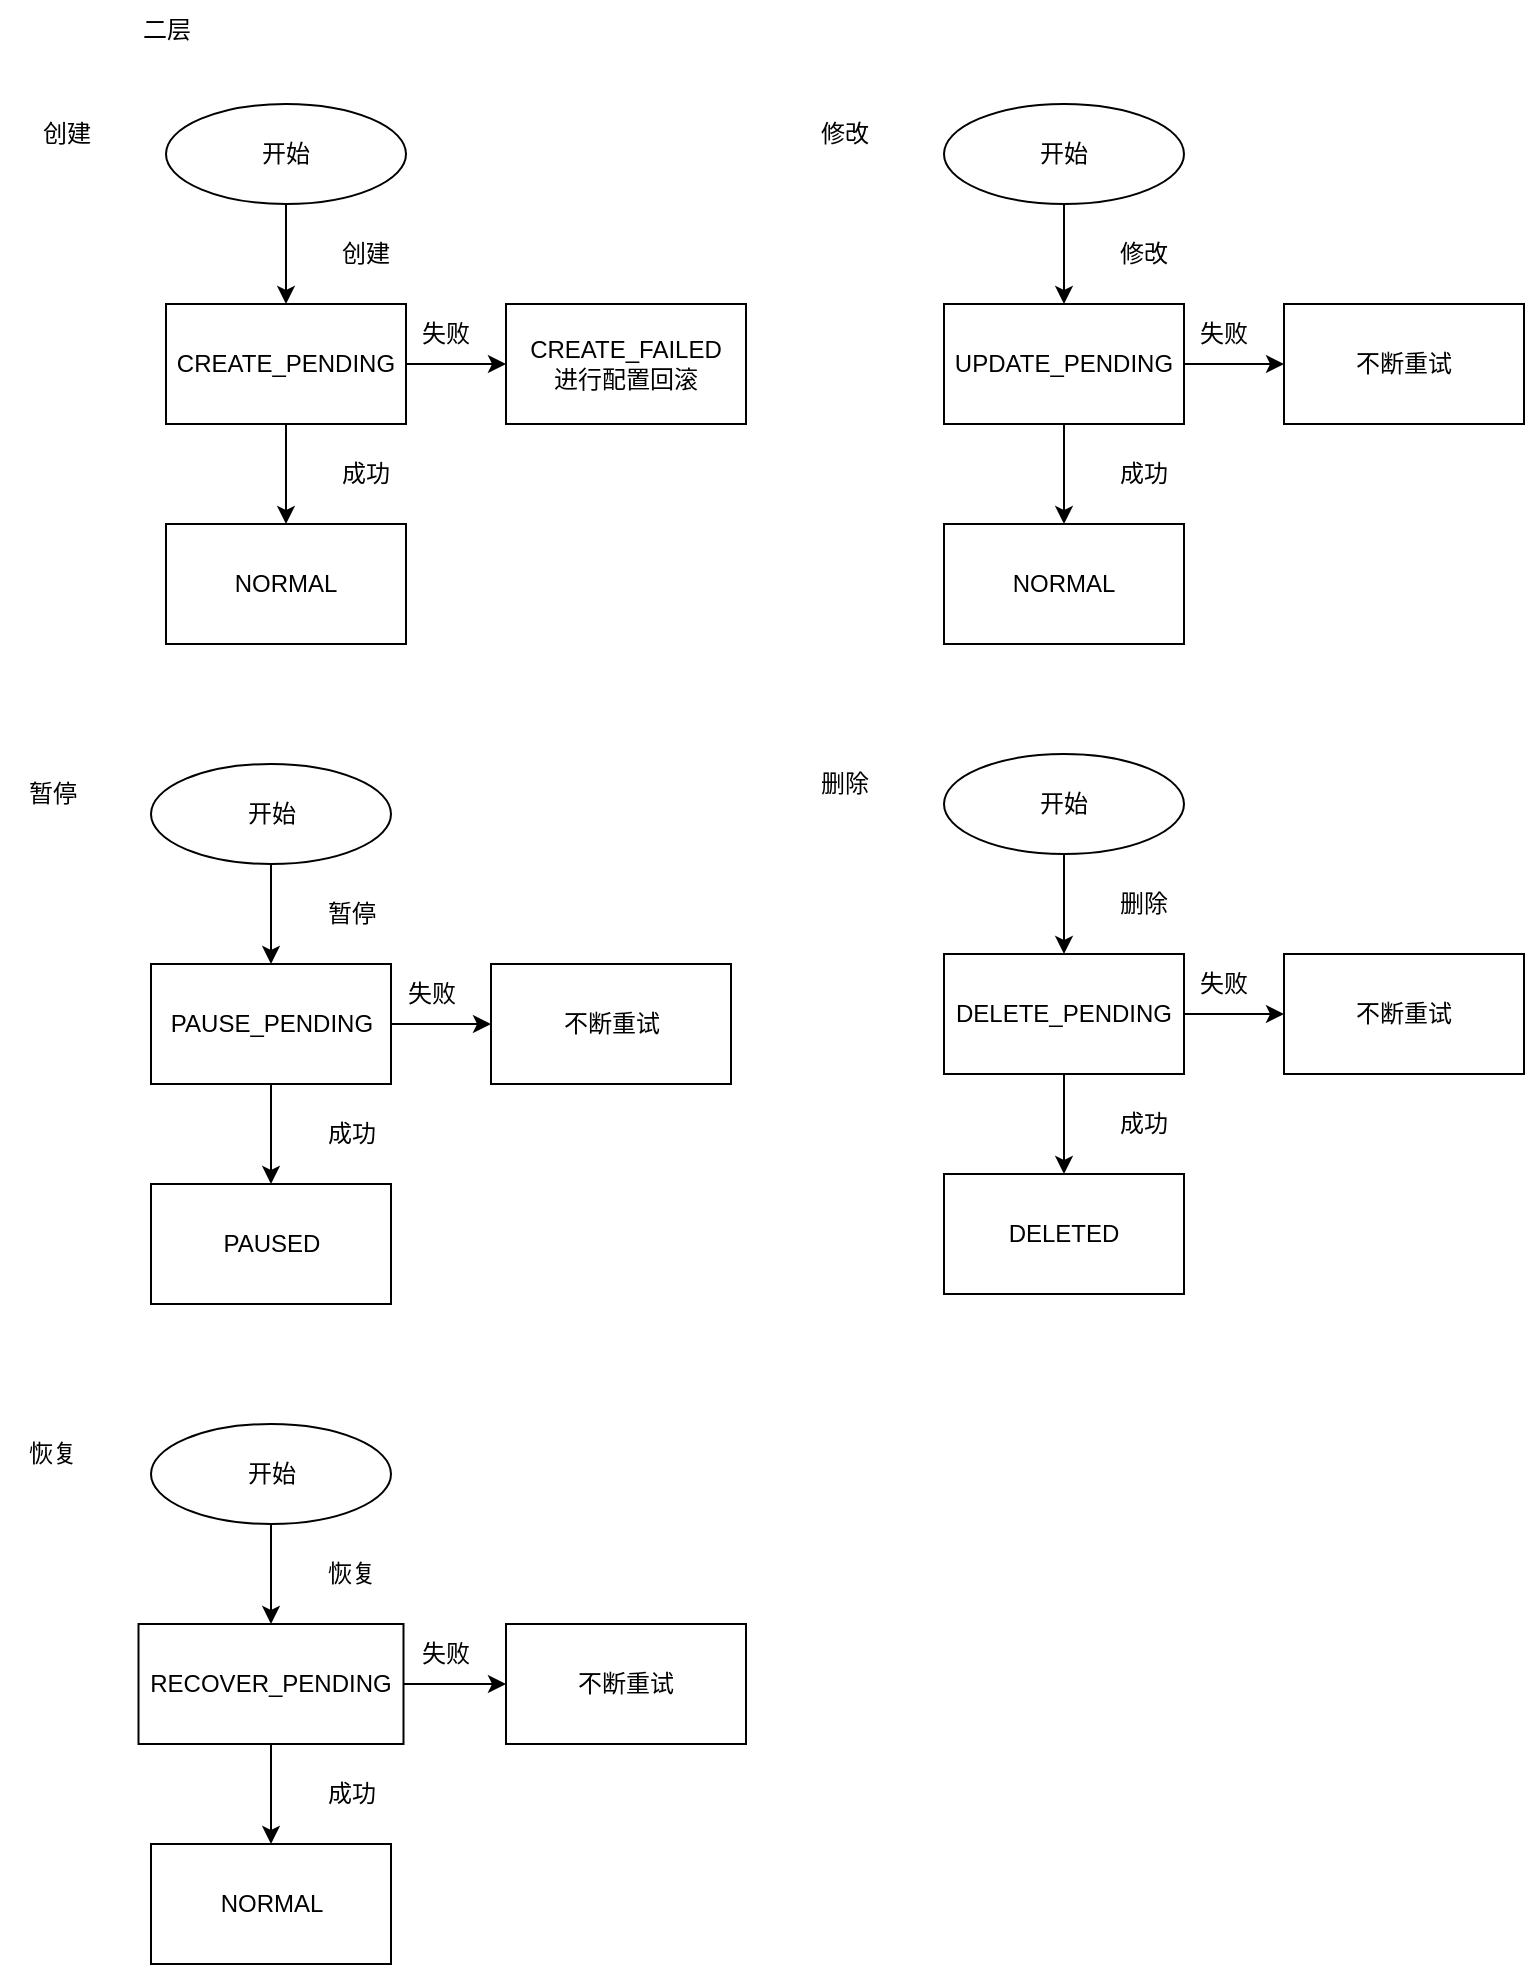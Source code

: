 <mxfile version="21.5.2" type="github">
  <diagram name="Page-1" id="1o-rZqY8yZ8scTz8J_77">
    <mxGraphModel dx="1194" dy="525" grid="1" gridSize="10" guides="1" tooltips="1" connect="1" arrows="1" fold="1" page="1" pageScale="1" pageWidth="827" pageHeight="1169" math="0" shadow="0">
      <root>
        <mxCell id="0" />
        <mxCell id="1" parent="0" />
        <mxCell id="r2xh9OsiHyZNfZ7-bNdu-5" style="edgeStyle=orthogonalEdgeStyle;rounded=0;orthogonalLoop=1;jettySize=auto;html=1;exitX=0.5;exitY=1;exitDx=0;exitDy=0;entryX=0.5;entryY=0;entryDx=0;entryDy=0;" edge="1" parent="1" source="r2xh9OsiHyZNfZ7-bNdu-1" target="r2xh9OsiHyZNfZ7-bNdu-4">
          <mxGeometry relative="1" as="geometry" />
        </mxCell>
        <mxCell id="r2xh9OsiHyZNfZ7-bNdu-1" value="开始" style="ellipse;whiteSpace=wrap;html=1;" vertex="1" parent="1">
          <mxGeometry x="100" y="60" width="120" height="50" as="geometry" />
        </mxCell>
        <mxCell id="r2xh9OsiHyZNfZ7-bNdu-3" value="二层" style="text;html=1;align=center;verticalAlign=middle;resizable=0;points=[];autosize=1;strokeColor=none;fillColor=none;" vertex="1" parent="1">
          <mxGeometry x="75" y="8" width="50" height="30" as="geometry" />
        </mxCell>
        <mxCell id="r2xh9OsiHyZNfZ7-bNdu-8" style="edgeStyle=orthogonalEdgeStyle;rounded=0;orthogonalLoop=1;jettySize=auto;html=1;exitX=1;exitY=0.5;exitDx=0;exitDy=0;entryX=0;entryY=0.5;entryDx=0;entryDy=0;" edge="1" parent="1" source="r2xh9OsiHyZNfZ7-bNdu-4" target="r2xh9OsiHyZNfZ7-bNdu-7">
          <mxGeometry relative="1" as="geometry" />
        </mxCell>
        <mxCell id="r2xh9OsiHyZNfZ7-bNdu-11" style="edgeStyle=orthogonalEdgeStyle;rounded=0;orthogonalLoop=1;jettySize=auto;html=1;exitX=0.5;exitY=1;exitDx=0;exitDy=0;entryX=0.5;entryY=0;entryDx=0;entryDy=0;" edge="1" parent="1" source="r2xh9OsiHyZNfZ7-bNdu-4" target="r2xh9OsiHyZNfZ7-bNdu-10">
          <mxGeometry relative="1" as="geometry" />
        </mxCell>
        <mxCell id="r2xh9OsiHyZNfZ7-bNdu-4" value="CREATE_PENDING" style="rounded=0;whiteSpace=wrap;html=1;" vertex="1" parent="1">
          <mxGeometry x="100" y="160" width="120" height="60" as="geometry" />
        </mxCell>
        <mxCell id="r2xh9OsiHyZNfZ7-bNdu-6" value="创建" style="text;strokeColor=none;align=center;fillColor=none;html=1;verticalAlign=middle;whiteSpace=wrap;rounded=0;" vertex="1" parent="1">
          <mxGeometry x="170" y="120" width="60" height="30" as="geometry" />
        </mxCell>
        <mxCell id="r2xh9OsiHyZNfZ7-bNdu-7" value="CREATE_FAILED&lt;br&gt;进行配置回滚" style="rounded=0;whiteSpace=wrap;html=1;" vertex="1" parent="1">
          <mxGeometry x="270" y="160" width="120" height="60" as="geometry" />
        </mxCell>
        <mxCell id="r2xh9OsiHyZNfZ7-bNdu-9" value="失败" style="text;strokeColor=none;align=center;fillColor=none;html=1;verticalAlign=middle;whiteSpace=wrap;rounded=0;" vertex="1" parent="1">
          <mxGeometry x="210" y="160" width="60" height="30" as="geometry" />
        </mxCell>
        <mxCell id="r2xh9OsiHyZNfZ7-bNdu-10" value="NORMAL" style="rounded=0;whiteSpace=wrap;html=1;" vertex="1" parent="1">
          <mxGeometry x="100" y="270" width="120" height="60" as="geometry" />
        </mxCell>
        <mxCell id="r2xh9OsiHyZNfZ7-bNdu-12" value="成功" style="text;strokeColor=none;align=center;fillColor=none;html=1;verticalAlign=middle;whiteSpace=wrap;rounded=0;" vertex="1" parent="1">
          <mxGeometry x="170" y="230" width="60" height="30" as="geometry" />
        </mxCell>
        <mxCell id="r2xh9OsiHyZNfZ7-bNdu-13" value="创建" style="text;html=1;align=center;verticalAlign=middle;resizable=0;points=[];autosize=1;strokeColor=none;fillColor=none;" vertex="1" parent="1">
          <mxGeometry x="25" y="60" width="50" height="30" as="geometry" />
        </mxCell>
        <mxCell id="r2xh9OsiHyZNfZ7-bNdu-14" style="edgeStyle=orthogonalEdgeStyle;rounded=0;orthogonalLoop=1;jettySize=auto;html=1;exitX=0.5;exitY=1;exitDx=0;exitDy=0;entryX=0.5;entryY=0;entryDx=0;entryDy=0;" edge="1" parent="1" source="r2xh9OsiHyZNfZ7-bNdu-15" target="r2xh9OsiHyZNfZ7-bNdu-18">
          <mxGeometry relative="1" as="geometry" />
        </mxCell>
        <mxCell id="r2xh9OsiHyZNfZ7-bNdu-15" value="开始" style="ellipse;whiteSpace=wrap;html=1;" vertex="1" parent="1">
          <mxGeometry x="489" y="60" width="120" height="50" as="geometry" />
        </mxCell>
        <mxCell id="r2xh9OsiHyZNfZ7-bNdu-16" style="edgeStyle=orthogonalEdgeStyle;rounded=0;orthogonalLoop=1;jettySize=auto;html=1;exitX=1;exitY=0.5;exitDx=0;exitDy=0;entryX=0;entryY=0.5;entryDx=0;entryDy=0;" edge="1" parent="1" source="r2xh9OsiHyZNfZ7-bNdu-18" target="r2xh9OsiHyZNfZ7-bNdu-20">
          <mxGeometry relative="1" as="geometry" />
        </mxCell>
        <mxCell id="r2xh9OsiHyZNfZ7-bNdu-17" style="edgeStyle=orthogonalEdgeStyle;rounded=0;orthogonalLoop=1;jettySize=auto;html=1;exitX=0.5;exitY=1;exitDx=0;exitDy=0;entryX=0.5;entryY=0;entryDx=0;entryDy=0;" edge="1" parent="1" source="r2xh9OsiHyZNfZ7-bNdu-18" target="r2xh9OsiHyZNfZ7-bNdu-22">
          <mxGeometry relative="1" as="geometry" />
        </mxCell>
        <mxCell id="r2xh9OsiHyZNfZ7-bNdu-18" value="UPDATE_PENDING" style="rounded=0;whiteSpace=wrap;html=1;" vertex="1" parent="1">
          <mxGeometry x="489" y="160" width="120" height="60" as="geometry" />
        </mxCell>
        <mxCell id="r2xh9OsiHyZNfZ7-bNdu-19" value="修改" style="text;strokeColor=none;align=center;fillColor=none;html=1;verticalAlign=middle;whiteSpace=wrap;rounded=0;" vertex="1" parent="1">
          <mxGeometry x="559" y="120" width="60" height="30" as="geometry" />
        </mxCell>
        <mxCell id="r2xh9OsiHyZNfZ7-bNdu-20" value="不断重试" style="rounded=0;whiteSpace=wrap;html=1;" vertex="1" parent="1">
          <mxGeometry x="659" y="160" width="120" height="60" as="geometry" />
        </mxCell>
        <mxCell id="r2xh9OsiHyZNfZ7-bNdu-21" value="失败" style="text;strokeColor=none;align=center;fillColor=none;html=1;verticalAlign=middle;whiteSpace=wrap;rounded=0;" vertex="1" parent="1">
          <mxGeometry x="599" y="160" width="60" height="30" as="geometry" />
        </mxCell>
        <mxCell id="r2xh9OsiHyZNfZ7-bNdu-22" value="NORMAL" style="rounded=0;whiteSpace=wrap;html=1;" vertex="1" parent="1">
          <mxGeometry x="489" y="270" width="120" height="60" as="geometry" />
        </mxCell>
        <mxCell id="r2xh9OsiHyZNfZ7-bNdu-23" value="成功" style="text;strokeColor=none;align=center;fillColor=none;html=1;verticalAlign=middle;whiteSpace=wrap;rounded=0;" vertex="1" parent="1">
          <mxGeometry x="559" y="230" width="60" height="30" as="geometry" />
        </mxCell>
        <mxCell id="r2xh9OsiHyZNfZ7-bNdu-24" value="修改" style="text;html=1;align=center;verticalAlign=middle;resizable=0;points=[];autosize=1;strokeColor=none;fillColor=none;" vertex="1" parent="1">
          <mxGeometry x="414" y="60" width="50" height="30" as="geometry" />
        </mxCell>
        <mxCell id="r2xh9OsiHyZNfZ7-bNdu-25" style="edgeStyle=orthogonalEdgeStyle;rounded=0;orthogonalLoop=1;jettySize=auto;html=1;exitX=0.5;exitY=1;exitDx=0;exitDy=0;entryX=0.5;entryY=0;entryDx=0;entryDy=0;" edge="1" parent="1" source="r2xh9OsiHyZNfZ7-bNdu-26" target="r2xh9OsiHyZNfZ7-bNdu-29">
          <mxGeometry relative="1" as="geometry" />
        </mxCell>
        <mxCell id="r2xh9OsiHyZNfZ7-bNdu-26" value="开始" style="ellipse;whiteSpace=wrap;html=1;" vertex="1" parent="1">
          <mxGeometry x="92.5" y="390" width="120" height="50" as="geometry" />
        </mxCell>
        <mxCell id="r2xh9OsiHyZNfZ7-bNdu-27" style="edgeStyle=orthogonalEdgeStyle;rounded=0;orthogonalLoop=1;jettySize=auto;html=1;exitX=1;exitY=0.5;exitDx=0;exitDy=0;entryX=0;entryY=0.5;entryDx=0;entryDy=0;" edge="1" parent="1" source="r2xh9OsiHyZNfZ7-bNdu-29" target="r2xh9OsiHyZNfZ7-bNdu-31">
          <mxGeometry relative="1" as="geometry" />
        </mxCell>
        <mxCell id="r2xh9OsiHyZNfZ7-bNdu-28" style="edgeStyle=orthogonalEdgeStyle;rounded=0;orthogonalLoop=1;jettySize=auto;html=1;exitX=0.5;exitY=1;exitDx=0;exitDy=0;entryX=0.5;entryY=0;entryDx=0;entryDy=0;" edge="1" parent="1" source="r2xh9OsiHyZNfZ7-bNdu-29" target="r2xh9OsiHyZNfZ7-bNdu-33">
          <mxGeometry relative="1" as="geometry" />
        </mxCell>
        <mxCell id="r2xh9OsiHyZNfZ7-bNdu-29" value="PAUSE_PENDING" style="rounded=0;whiteSpace=wrap;html=1;" vertex="1" parent="1">
          <mxGeometry x="92.5" y="490" width="120" height="60" as="geometry" />
        </mxCell>
        <mxCell id="r2xh9OsiHyZNfZ7-bNdu-30" value="暂停" style="text;strokeColor=none;align=center;fillColor=none;html=1;verticalAlign=middle;whiteSpace=wrap;rounded=0;" vertex="1" parent="1">
          <mxGeometry x="162.5" y="450" width="60" height="30" as="geometry" />
        </mxCell>
        <mxCell id="r2xh9OsiHyZNfZ7-bNdu-31" value="不断重试" style="rounded=0;whiteSpace=wrap;html=1;" vertex="1" parent="1">
          <mxGeometry x="262.5" y="490" width="120" height="60" as="geometry" />
        </mxCell>
        <mxCell id="r2xh9OsiHyZNfZ7-bNdu-32" value="失败" style="text;strokeColor=none;align=center;fillColor=none;html=1;verticalAlign=middle;whiteSpace=wrap;rounded=0;" vertex="1" parent="1">
          <mxGeometry x="202.5" y="490" width="60" height="30" as="geometry" />
        </mxCell>
        <mxCell id="r2xh9OsiHyZNfZ7-bNdu-33" value="PAUSED" style="rounded=0;whiteSpace=wrap;html=1;" vertex="1" parent="1">
          <mxGeometry x="92.5" y="600" width="120" height="60" as="geometry" />
        </mxCell>
        <mxCell id="r2xh9OsiHyZNfZ7-bNdu-34" value="成功" style="text;strokeColor=none;align=center;fillColor=none;html=1;verticalAlign=middle;whiteSpace=wrap;rounded=0;" vertex="1" parent="1">
          <mxGeometry x="162.5" y="560" width="60" height="30" as="geometry" />
        </mxCell>
        <mxCell id="r2xh9OsiHyZNfZ7-bNdu-35" value="暂停" style="text;html=1;align=center;verticalAlign=middle;resizable=0;points=[];autosize=1;strokeColor=none;fillColor=none;" vertex="1" parent="1">
          <mxGeometry x="17.5" y="390" width="50" height="30" as="geometry" />
        </mxCell>
        <mxCell id="r2xh9OsiHyZNfZ7-bNdu-36" style="edgeStyle=orthogonalEdgeStyle;rounded=0;orthogonalLoop=1;jettySize=auto;html=1;exitX=0.5;exitY=1;exitDx=0;exitDy=0;entryX=0.5;entryY=0;entryDx=0;entryDy=0;" edge="1" parent="1" source="r2xh9OsiHyZNfZ7-bNdu-37" target="r2xh9OsiHyZNfZ7-bNdu-40">
          <mxGeometry relative="1" as="geometry" />
        </mxCell>
        <mxCell id="r2xh9OsiHyZNfZ7-bNdu-37" value="开始" style="ellipse;whiteSpace=wrap;html=1;" vertex="1" parent="1">
          <mxGeometry x="489" y="385" width="120" height="50" as="geometry" />
        </mxCell>
        <mxCell id="r2xh9OsiHyZNfZ7-bNdu-38" style="edgeStyle=orthogonalEdgeStyle;rounded=0;orthogonalLoop=1;jettySize=auto;html=1;exitX=1;exitY=0.5;exitDx=0;exitDy=0;entryX=0;entryY=0.5;entryDx=0;entryDy=0;" edge="1" parent="1" source="r2xh9OsiHyZNfZ7-bNdu-40" target="r2xh9OsiHyZNfZ7-bNdu-42">
          <mxGeometry relative="1" as="geometry" />
        </mxCell>
        <mxCell id="r2xh9OsiHyZNfZ7-bNdu-39" style="edgeStyle=orthogonalEdgeStyle;rounded=0;orthogonalLoop=1;jettySize=auto;html=1;exitX=0.5;exitY=1;exitDx=0;exitDy=0;entryX=0.5;entryY=0;entryDx=0;entryDy=0;" edge="1" parent="1" source="r2xh9OsiHyZNfZ7-bNdu-40" target="r2xh9OsiHyZNfZ7-bNdu-44">
          <mxGeometry relative="1" as="geometry" />
        </mxCell>
        <mxCell id="r2xh9OsiHyZNfZ7-bNdu-40" value="DELETE_PENDING" style="rounded=0;whiteSpace=wrap;html=1;" vertex="1" parent="1">
          <mxGeometry x="489" y="485" width="120" height="60" as="geometry" />
        </mxCell>
        <mxCell id="r2xh9OsiHyZNfZ7-bNdu-41" value="删除" style="text;strokeColor=none;align=center;fillColor=none;html=1;verticalAlign=middle;whiteSpace=wrap;rounded=0;" vertex="1" parent="1">
          <mxGeometry x="559" y="445" width="60" height="30" as="geometry" />
        </mxCell>
        <mxCell id="r2xh9OsiHyZNfZ7-bNdu-42" value="不断重试" style="rounded=0;whiteSpace=wrap;html=1;" vertex="1" parent="1">
          <mxGeometry x="659" y="485" width="120" height="60" as="geometry" />
        </mxCell>
        <mxCell id="r2xh9OsiHyZNfZ7-bNdu-43" value="失败" style="text;strokeColor=none;align=center;fillColor=none;html=1;verticalAlign=middle;whiteSpace=wrap;rounded=0;" vertex="1" parent="1">
          <mxGeometry x="599" y="485" width="60" height="30" as="geometry" />
        </mxCell>
        <mxCell id="r2xh9OsiHyZNfZ7-bNdu-44" value="DELETED" style="rounded=0;whiteSpace=wrap;html=1;" vertex="1" parent="1">
          <mxGeometry x="489" y="595" width="120" height="60" as="geometry" />
        </mxCell>
        <mxCell id="r2xh9OsiHyZNfZ7-bNdu-45" value="成功" style="text;strokeColor=none;align=center;fillColor=none;html=1;verticalAlign=middle;whiteSpace=wrap;rounded=0;" vertex="1" parent="1">
          <mxGeometry x="559" y="555" width="60" height="30" as="geometry" />
        </mxCell>
        <mxCell id="r2xh9OsiHyZNfZ7-bNdu-46" value="删除" style="text;html=1;align=center;verticalAlign=middle;resizable=0;points=[];autosize=1;strokeColor=none;fillColor=none;" vertex="1" parent="1">
          <mxGeometry x="414" y="385" width="50" height="30" as="geometry" />
        </mxCell>
        <mxCell id="r2xh9OsiHyZNfZ7-bNdu-48" style="edgeStyle=orthogonalEdgeStyle;rounded=0;orthogonalLoop=1;jettySize=auto;html=1;exitX=0.5;exitY=1;exitDx=0;exitDy=0;entryX=0.5;entryY=0;entryDx=0;entryDy=0;" edge="1" parent="1" source="r2xh9OsiHyZNfZ7-bNdu-49" target="r2xh9OsiHyZNfZ7-bNdu-52">
          <mxGeometry relative="1" as="geometry" />
        </mxCell>
        <mxCell id="r2xh9OsiHyZNfZ7-bNdu-49" value="开始" style="ellipse;whiteSpace=wrap;html=1;" vertex="1" parent="1">
          <mxGeometry x="92.5" y="720" width="120" height="50" as="geometry" />
        </mxCell>
        <mxCell id="r2xh9OsiHyZNfZ7-bNdu-50" style="edgeStyle=orthogonalEdgeStyle;rounded=0;orthogonalLoop=1;jettySize=auto;html=1;exitX=1;exitY=0.5;exitDx=0;exitDy=0;entryX=0;entryY=0.5;entryDx=0;entryDy=0;" edge="1" parent="1" source="r2xh9OsiHyZNfZ7-bNdu-52" target="r2xh9OsiHyZNfZ7-bNdu-54">
          <mxGeometry relative="1" as="geometry" />
        </mxCell>
        <mxCell id="r2xh9OsiHyZNfZ7-bNdu-51" style="edgeStyle=orthogonalEdgeStyle;rounded=0;orthogonalLoop=1;jettySize=auto;html=1;exitX=0.5;exitY=1;exitDx=0;exitDy=0;entryX=0.5;entryY=0;entryDx=0;entryDy=0;" edge="1" parent="1" source="r2xh9OsiHyZNfZ7-bNdu-52" target="r2xh9OsiHyZNfZ7-bNdu-56">
          <mxGeometry relative="1" as="geometry" />
        </mxCell>
        <mxCell id="r2xh9OsiHyZNfZ7-bNdu-52" value="RECOVER_PENDING" style="rounded=0;whiteSpace=wrap;html=1;" vertex="1" parent="1">
          <mxGeometry x="86.25" y="820" width="132.5" height="60" as="geometry" />
        </mxCell>
        <mxCell id="r2xh9OsiHyZNfZ7-bNdu-53" value="恢复" style="text;strokeColor=none;align=center;fillColor=none;html=1;verticalAlign=middle;whiteSpace=wrap;rounded=0;" vertex="1" parent="1">
          <mxGeometry x="162.5" y="780" width="60" height="30" as="geometry" />
        </mxCell>
        <mxCell id="r2xh9OsiHyZNfZ7-bNdu-54" value="不断重试" style="rounded=0;whiteSpace=wrap;html=1;" vertex="1" parent="1">
          <mxGeometry x="270" y="820" width="120" height="60" as="geometry" />
        </mxCell>
        <mxCell id="r2xh9OsiHyZNfZ7-bNdu-55" value="失败" style="text;strokeColor=none;align=center;fillColor=none;html=1;verticalAlign=middle;whiteSpace=wrap;rounded=0;" vertex="1" parent="1">
          <mxGeometry x="210" y="820" width="60" height="30" as="geometry" />
        </mxCell>
        <mxCell id="r2xh9OsiHyZNfZ7-bNdu-56" value="NORMAL" style="rounded=0;whiteSpace=wrap;html=1;" vertex="1" parent="1">
          <mxGeometry x="92.5" y="930" width="120" height="60" as="geometry" />
        </mxCell>
        <mxCell id="r2xh9OsiHyZNfZ7-bNdu-57" value="成功" style="text;strokeColor=none;align=center;fillColor=none;html=1;verticalAlign=middle;whiteSpace=wrap;rounded=0;" vertex="1" parent="1">
          <mxGeometry x="162.5" y="890" width="60" height="30" as="geometry" />
        </mxCell>
        <mxCell id="r2xh9OsiHyZNfZ7-bNdu-58" value="恢复" style="text;html=1;align=center;verticalAlign=middle;resizable=0;points=[];autosize=1;strokeColor=none;fillColor=none;" vertex="1" parent="1">
          <mxGeometry x="17.5" y="720" width="50" height="30" as="geometry" />
        </mxCell>
      </root>
    </mxGraphModel>
  </diagram>
</mxfile>

